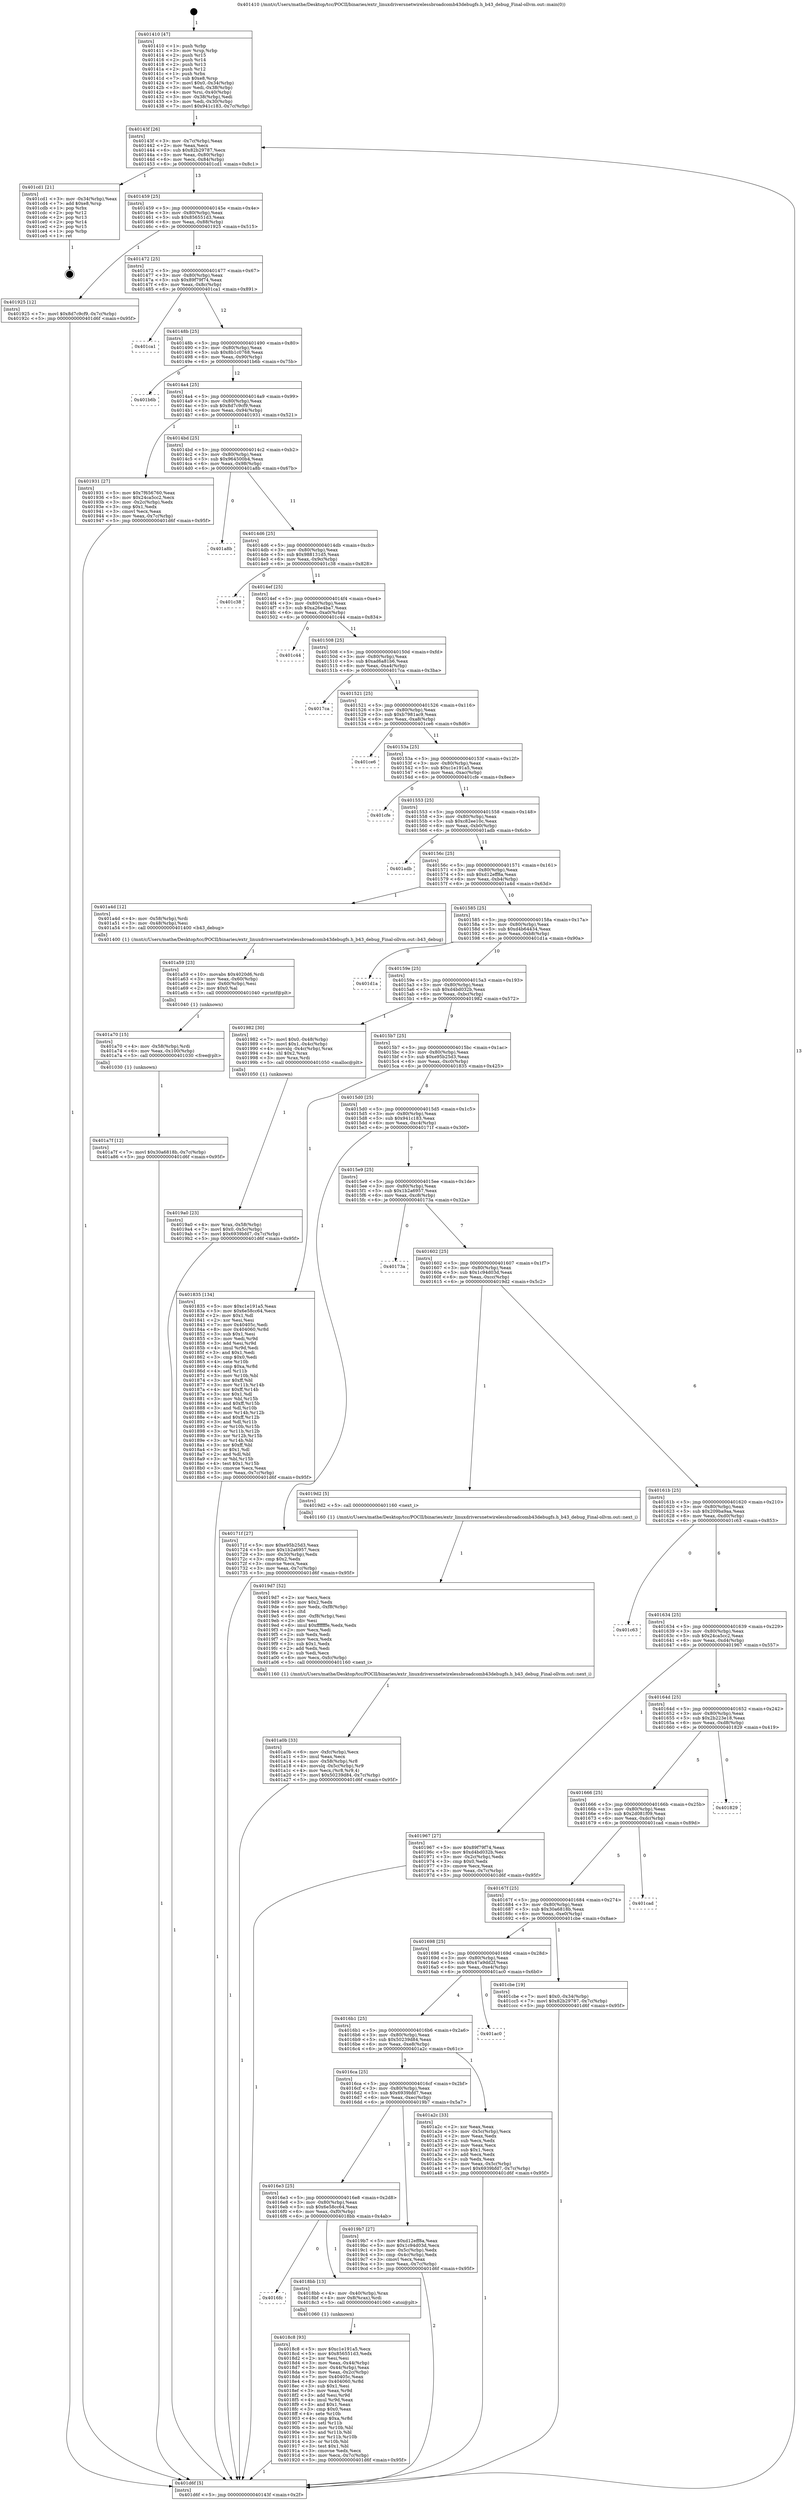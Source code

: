 digraph "0x401410" {
  label = "0x401410 (/mnt/c/Users/mathe/Desktop/tcc/POCII/binaries/extr_linuxdriversnetwirelessbroadcomb43debugfs.h_b43_debug_Final-ollvm.out::main(0))"
  labelloc = "t"
  node[shape=record]

  Entry [label="",width=0.3,height=0.3,shape=circle,fillcolor=black,style=filled]
  "0x40143f" [label="{
     0x40143f [26]\l
     | [instrs]\l
     &nbsp;&nbsp;0x40143f \<+3\>: mov -0x7c(%rbp),%eax\l
     &nbsp;&nbsp;0x401442 \<+2\>: mov %eax,%ecx\l
     &nbsp;&nbsp;0x401444 \<+6\>: sub $0x82b29787,%ecx\l
     &nbsp;&nbsp;0x40144a \<+3\>: mov %eax,-0x80(%rbp)\l
     &nbsp;&nbsp;0x40144d \<+6\>: mov %ecx,-0x84(%rbp)\l
     &nbsp;&nbsp;0x401453 \<+6\>: je 0000000000401cd1 \<main+0x8c1\>\l
  }"]
  "0x401cd1" [label="{
     0x401cd1 [21]\l
     | [instrs]\l
     &nbsp;&nbsp;0x401cd1 \<+3\>: mov -0x34(%rbp),%eax\l
     &nbsp;&nbsp;0x401cd4 \<+7\>: add $0xe8,%rsp\l
     &nbsp;&nbsp;0x401cdb \<+1\>: pop %rbx\l
     &nbsp;&nbsp;0x401cdc \<+2\>: pop %r12\l
     &nbsp;&nbsp;0x401cde \<+2\>: pop %r13\l
     &nbsp;&nbsp;0x401ce0 \<+2\>: pop %r14\l
     &nbsp;&nbsp;0x401ce2 \<+2\>: pop %r15\l
     &nbsp;&nbsp;0x401ce4 \<+1\>: pop %rbp\l
     &nbsp;&nbsp;0x401ce5 \<+1\>: ret\l
  }"]
  "0x401459" [label="{
     0x401459 [25]\l
     | [instrs]\l
     &nbsp;&nbsp;0x401459 \<+5\>: jmp 000000000040145e \<main+0x4e\>\l
     &nbsp;&nbsp;0x40145e \<+3\>: mov -0x80(%rbp),%eax\l
     &nbsp;&nbsp;0x401461 \<+5\>: sub $0x856551d3,%eax\l
     &nbsp;&nbsp;0x401466 \<+6\>: mov %eax,-0x88(%rbp)\l
     &nbsp;&nbsp;0x40146c \<+6\>: je 0000000000401925 \<main+0x515\>\l
  }"]
  Exit [label="",width=0.3,height=0.3,shape=circle,fillcolor=black,style=filled,peripheries=2]
  "0x401925" [label="{
     0x401925 [12]\l
     | [instrs]\l
     &nbsp;&nbsp;0x401925 \<+7\>: movl $0x8d7c9cf9,-0x7c(%rbp)\l
     &nbsp;&nbsp;0x40192c \<+5\>: jmp 0000000000401d6f \<main+0x95f\>\l
  }"]
  "0x401472" [label="{
     0x401472 [25]\l
     | [instrs]\l
     &nbsp;&nbsp;0x401472 \<+5\>: jmp 0000000000401477 \<main+0x67\>\l
     &nbsp;&nbsp;0x401477 \<+3\>: mov -0x80(%rbp),%eax\l
     &nbsp;&nbsp;0x40147a \<+5\>: sub $0x89f79f74,%eax\l
     &nbsp;&nbsp;0x40147f \<+6\>: mov %eax,-0x8c(%rbp)\l
     &nbsp;&nbsp;0x401485 \<+6\>: je 0000000000401ca1 \<main+0x891\>\l
  }"]
  "0x401a7f" [label="{
     0x401a7f [12]\l
     | [instrs]\l
     &nbsp;&nbsp;0x401a7f \<+7\>: movl $0x30a6818b,-0x7c(%rbp)\l
     &nbsp;&nbsp;0x401a86 \<+5\>: jmp 0000000000401d6f \<main+0x95f\>\l
  }"]
  "0x401ca1" [label="{
     0x401ca1\l
  }", style=dashed]
  "0x40148b" [label="{
     0x40148b [25]\l
     | [instrs]\l
     &nbsp;&nbsp;0x40148b \<+5\>: jmp 0000000000401490 \<main+0x80\>\l
     &nbsp;&nbsp;0x401490 \<+3\>: mov -0x80(%rbp),%eax\l
     &nbsp;&nbsp;0x401493 \<+5\>: sub $0x8b1c0768,%eax\l
     &nbsp;&nbsp;0x401498 \<+6\>: mov %eax,-0x90(%rbp)\l
     &nbsp;&nbsp;0x40149e \<+6\>: je 0000000000401b6b \<main+0x75b\>\l
  }"]
  "0x401a70" [label="{
     0x401a70 [15]\l
     | [instrs]\l
     &nbsp;&nbsp;0x401a70 \<+4\>: mov -0x58(%rbp),%rdi\l
     &nbsp;&nbsp;0x401a74 \<+6\>: mov %eax,-0x100(%rbp)\l
     &nbsp;&nbsp;0x401a7a \<+5\>: call 0000000000401030 \<free@plt\>\l
     | [calls]\l
     &nbsp;&nbsp;0x401030 \{1\} (unknown)\l
  }"]
  "0x401b6b" [label="{
     0x401b6b\l
  }", style=dashed]
  "0x4014a4" [label="{
     0x4014a4 [25]\l
     | [instrs]\l
     &nbsp;&nbsp;0x4014a4 \<+5\>: jmp 00000000004014a9 \<main+0x99\>\l
     &nbsp;&nbsp;0x4014a9 \<+3\>: mov -0x80(%rbp),%eax\l
     &nbsp;&nbsp;0x4014ac \<+5\>: sub $0x8d7c9cf9,%eax\l
     &nbsp;&nbsp;0x4014b1 \<+6\>: mov %eax,-0x94(%rbp)\l
     &nbsp;&nbsp;0x4014b7 \<+6\>: je 0000000000401931 \<main+0x521\>\l
  }"]
  "0x401a59" [label="{
     0x401a59 [23]\l
     | [instrs]\l
     &nbsp;&nbsp;0x401a59 \<+10\>: movabs $0x4020d6,%rdi\l
     &nbsp;&nbsp;0x401a63 \<+3\>: mov %eax,-0x60(%rbp)\l
     &nbsp;&nbsp;0x401a66 \<+3\>: mov -0x60(%rbp),%esi\l
     &nbsp;&nbsp;0x401a69 \<+2\>: mov $0x0,%al\l
     &nbsp;&nbsp;0x401a6b \<+5\>: call 0000000000401040 \<printf@plt\>\l
     | [calls]\l
     &nbsp;&nbsp;0x401040 \{1\} (unknown)\l
  }"]
  "0x401931" [label="{
     0x401931 [27]\l
     | [instrs]\l
     &nbsp;&nbsp;0x401931 \<+5\>: mov $0x7f656760,%eax\l
     &nbsp;&nbsp;0x401936 \<+5\>: mov $0x24ca5cc2,%ecx\l
     &nbsp;&nbsp;0x40193b \<+3\>: mov -0x2c(%rbp),%edx\l
     &nbsp;&nbsp;0x40193e \<+3\>: cmp $0x1,%edx\l
     &nbsp;&nbsp;0x401941 \<+3\>: cmovl %ecx,%eax\l
     &nbsp;&nbsp;0x401944 \<+3\>: mov %eax,-0x7c(%rbp)\l
     &nbsp;&nbsp;0x401947 \<+5\>: jmp 0000000000401d6f \<main+0x95f\>\l
  }"]
  "0x4014bd" [label="{
     0x4014bd [25]\l
     | [instrs]\l
     &nbsp;&nbsp;0x4014bd \<+5\>: jmp 00000000004014c2 \<main+0xb2\>\l
     &nbsp;&nbsp;0x4014c2 \<+3\>: mov -0x80(%rbp),%eax\l
     &nbsp;&nbsp;0x4014c5 \<+5\>: sub $0x964500b4,%eax\l
     &nbsp;&nbsp;0x4014ca \<+6\>: mov %eax,-0x98(%rbp)\l
     &nbsp;&nbsp;0x4014d0 \<+6\>: je 0000000000401a8b \<main+0x67b\>\l
  }"]
  "0x401a0b" [label="{
     0x401a0b [33]\l
     | [instrs]\l
     &nbsp;&nbsp;0x401a0b \<+6\>: mov -0xfc(%rbp),%ecx\l
     &nbsp;&nbsp;0x401a11 \<+3\>: imul %eax,%ecx\l
     &nbsp;&nbsp;0x401a14 \<+4\>: mov -0x58(%rbp),%r8\l
     &nbsp;&nbsp;0x401a18 \<+4\>: movslq -0x5c(%rbp),%r9\l
     &nbsp;&nbsp;0x401a1c \<+4\>: mov %ecx,(%r8,%r9,4)\l
     &nbsp;&nbsp;0x401a20 \<+7\>: movl $0x50239d84,-0x7c(%rbp)\l
     &nbsp;&nbsp;0x401a27 \<+5\>: jmp 0000000000401d6f \<main+0x95f\>\l
  }"]
  "0x401a8b" [label="{
     0x401a8b\l
  }", style=dashed]
  "0x4014d6" [label="{
     0x4014d6 [25]\l
     | [instrs]\l
     &nbsp;&nbsp;0x4014d6 \<+5\>: jmp 00000000004014db \<main+0xcb\>\l
     &nbsp;&nbsp;0x4014db \<+3\>: mov -0x80(%rbp),%eax\l
     &nbsp;&nbsp;0x4014de \<+5\>: sub $0x988131d5,%eax\l
     &nbsp;&nbsp;0x4014e3 \<+6\>: mov %eax,-0x9c(%rbp)\l
     &nbsp;&nbsp;0x4014e9 \<+6\>: je 0000000000401c38 \<main+0x828\>\l
  }"]
  "0x4019d7" [label="{
     0x4019d7 [52]\l
     | [instrs]\l
     &nbsp;&nbsp;0x4019d7 \<+2\>: xor %ecx,%ecx\l
     &nbsp;&nbsp;0x4019d9 \<+5\>: mov $0x2,%edx\l
     &nbsp;&nbsp;0x4019de \<+6\>: mov %edx,-0xf8(%rbp)\l
     &nbsp;&nbsp;0x4019e4 \<+1\>: cltd\l
     &nbsp;&nbsp;0x4019e5 \<+6\>: mov -0xf8(%rbp),%esi\l
     &nbsp;&nbsp;0x4019eb \<+2\>: idiv %esi\l
     &nbsp;&nbsp;0x4019ed \<+6\>: imul $0xfffffffe,%edx,%edx\l
     &nbsp;&nbsp;0x4019f3 \<+2\>: mov %ecx,%edi\l
     &nbsp;&nbsp;0x4019f5 \<+2\>: sub %edx,%edi\l
     &nbsp;&nbsp;0x4019f7 \<+2\>: mov %ecx,%edx\l
     &nbsp;&nbsp;0x4019f9 \<+3\>: sub $0x1,%edx\l
     &nbsp;&nbsp;0x4019fc \<+2\>: add %edx,%edi\l
     &nbsp;&nbsp;0x4019fe \<+2\>: sub %edi,%ecx\l
     &nbsp;&nbsp;0x401a00 \<+6\>: mov %ecx,-0xfc(%rbp)\l
     &nbsp;&nbsp;0x401a06 \<+5\>: call 0000000000401160 \<next_i\>\l
     | [calls]\l
     &nbsp;&nbsp;0x401160 \{1\} (/mnt/c/Users/mathe/Desktop/tcc/POCII/binaries/extr_linuxdriversnetwirelessbroadcomb43debugfs.h_b43_debug_Final-ollvm.out::next_i)\l
  }"]
  "0x401c38" [label="{
     0x401c38\l
  }", style=dashed]
  "0x4014ef" [label="{
     0x4014ef [25]\l
     | [instrs]\l
     &nbsp;&nbsp;0x4014ef \<+5\>: jmp 00000000004014f4 \<main+0xe4\>\l
     &nbsp;&nbsp;0x4014f4 \<+3\>: mov -0x80(%rbp),%eax\l
     &nbsp;&nbsp;0x4014f7 \<+5\>: sub $0xa26e4ba7,%eax\l
     &nbsp;&nbsp;0x4014fc \<+6\>: mov %eax,-0xa0(%rbp)\l
     &nbsp;&nbsp;0x401502 \<+6\>: je 0000000000401c44 \<main+0x834\>\l
  }"]
  "0x4019a0" [label="{
     0x4019a0 [23]\l
     | [instrs]\l
     &nbsp;&nbsp;0x4019a0 \<+4\>: mov %rax,-0x58(%rbp)\l
     &nbsp;&nbsp;0x4019a4 \<+7\>: movl $0x0,-0x5c(%rbp)\l
     &nbsp;&nbsp;0x4019ab \<+7\>: movl $0x6939bfd7,-0x7c(%rbp)\l
     &nbsp;&nbsp;0x4019b2 \<+5\>: jmp 0000000000401d6f \<main+0x95f\>\l
  }"]
  "0x401c44" [label="{
     0x401c44\l
  }", style=dashed]
  "0x401508" [label="{
     0x401508 [25]\l
     | [instrs]\l
     &nbsp;&nbsp;0x401508 \<+5\>: jmp 000000000040150d \<main+0xfd\>\l
     &nbsp;&nbsp;0x40150d \<+3\>: mov -0x80(%rbp),%eax\l
     &nbsp;&nbsp;0x401510 \<+5\>: sub $0xad6a81b6,%eax\l
     &nbsp;&nbsp;0x401515 \<+6\>: mov %eax,-0xa4(%rbp)\l
     &nbsp;&nbsp;0x40151b \<+6\>: je 00000000004017ca \<main+0x3ba\>\l
  }"]
  "0x4018c8" [label="{
     0x4018c8 [93]\l
     | [instrs]\l
     &nbsp;&nbsp;0x4018c8 \<+5\>: mov $0xc1e191a5,%ecx\l
     &nbsp;&nbsp;0x4018cd \<+5\>: mov $0x856551d3,%edx\l
     &nbsp;&nbsp;0x4018d2 \<+2\>: xor %esi,%esi\l
     &nbsp;&nbsp;0x4018d4 \<+3\>: mov %eax,-0x44(%rbp)\l
     &nbsp;&nbsp;0x4018d7 \<+3\>: mov -0x44(%rbp),%eax\l
     &nbsp;&nbsp;0x4018da \<+3\>: mov %eax,-0x2c(%rbp)\l
     &nbsp;&nbsp;0x4018dd \<+7\>: mov 0x40405c,%eax\l
     &nbsp;&nbsp;0x4018e4 \<+8\>: mov 0x404060,%r8d\l
     &nbsp;&nbsp;0x4018ec \<+3\>: sub $0x1,%esi\l
     &nbsp;&nbsp;0x4018ef \<+3\>: mov %eax,%r9d\l
     &nbsp;&nbsp;0x4018f2 \<+3\>: add %esi,%r9d\l
     &nbsp;&nbsp;0x4018f5 \<+4\>: imul %r9d,%eax\l
     &nbsp;&nbsp;0x4018f9 \<+3\>: and $0x1,%eax\l
     &nbsp;&nbsp;0x4018fc \<+3\>: cmp $0x0,%eax\l
     &nbsp;&nbsp;0x4018ff \<+4\>: sete %r10b\l
     &nbsp;&nbsp;0x401903 \<+4\>: cmp $0xa,%r8d\l
     &nbsp;&nbsp;0x401907 \<+4\>: setl %r11b\l
     &nbsp;&nbsp;0x40190b \<+3\>: mov %r10b,%bl\l
     &nbsp;&nbsp;0x40190e \<+3\>: and %r11b,%bl\l
     &nbsp;&nbsp;0x401911 \<+3\>: xor %r11b,%r10b\l
     &nbsp;&nbsp;0x401914 \<+3\>: or %r10b,%bl\l
     &nbsp;&nbsp;0x401917 \<+3\>: test $0x1,%bl\l
     &nbsp;&nbsp;0x40191a \<+3\>: cmovne %edx,%ecx\l
     &nbsp;&nbsp;0x40191d \<+3\>: mov %ecx,-0x7c(%rbp)\l
     &nbsp;&nbsp;0x401920 \<+5\>: jmp 0000000000401d6f \<main+0x95f\>\l
  }"]
  "0x4017ca" [label="{
     0x4017ca\l
  }", style=dashed]
  "0x401521" [label="{
     0x401521 [25]\l
     | [instrs]\l
     &nbsp;&nbsp;0x401521 \<+5\>: jmp 0000000000401526 \<main+0x116\>\l
     &nbsp;&nbsp;0x401526 \<+3\>: mov -0x80(%rbp),%eax\l
     &nbsp;&nbsp;0x401529 \<+5\>: sub $0xb7981ac9,%eax\l
     &nbsp;&nbsp;0x40152e \<+6\>: mov %eax,-0xa8(%rbp)\l
     &nbsp;&nbsp;0x401534 \<+6\>: je 0000000000401ce6 \<main+0x8d6\>\l
  }"]
  "0x4016fc" [label="{
     0x4016fc\l
  }", style=dashed]
  "0x401ce6" [label="{
     0x401ce6\l
  }", style=dashed]
  "0x40153a" [label="{
     0x40153a [25]\l
     | [instrs]\l
     &nbsp;&nbsp;0x40153a \<+5\>: jmp 000000000040153f \<main+0x12f\>\l
     &nbsp;&nbsp;0x40153f \<+3\>: mov -0x80(%rbp),%eax\l
     &nbsp;&nbsp;0x401542 \<+5\>: sub $0xc1e191a5,%eax\l
     &nbsp;&nbsp;0x401547 \<+6\>: mov %eax,-0xac(%rbp)\l
     &nbsp;&nbsp;0x40154d \<+6\>: je 0000000000401cfe \<main+0x8ee\>\l
  }"]
  "0x4018bb" [label="{
     0x4018bb [13]\l
     | [instrs]\l
     &nbsp;&nbsp;0x4018bb \<+4\>: mov -0x40(%rbp),%rax\l
     &nbsp;&nbsp;0x4018bf \<+4\>: mov 0x8(%rax),%rdi\l
     &nbsp;&nbsp;0x4018c3 \<+5\>: call 0000000000401060 \<atoi@plt\>\l
     | [calls]\l
     &nbsp;&nbsp;0x401060 \{1\} (unknown)\l
  }"]
  "0x401cfe" [label="{
     0x401cfe\l
  }", style=dashed]
  "0x401553" [label="{
     0x401553 [25]\l
     | [instrs]\l
     &nbsp;&nbsp;0x401553 \<+5\>: jmp 0000000000401558 \<main+0x148\>\l
     &nbsp;&nbsp;0x401558 \<+3\>: mov -0x80(%rbp),%eax\l
     &nbsp;&nbsp;0x40155b \<+5\>: sub $0xc82ee10c,%eax\l
     &nbsp;&nbsp;0x401560 \<+6\>: mov %eax,-0xb0(%rbp)\l
     &nbsp;&nbsp;0x401566 \<+6\>: je 0000000000401adb \<main+0x6cb\>\l
  }"]
  "0x4016e3" [label="{
     0x4016e3 [25]\l
     | [instrs]\l
     &nbsp;&nbsp;0x4016e3 \<+5\>: jmp 00000000004016e8 \<main+0x2d8\>\l
     &nbsp;&nbsp;0x4016e8 \<+3\>: mov -0x80(%rbp),%eax\l
     &nbsp;&nbsp;0x4016eb \<+5\>: sub $0x6e58cc64,%eax\l
     &nbsp;&nbsp;0x4016f0 \<+6\>: mov %eax,-0xf0(%rbp)\l
     &nbsp;&nbsp;0x4016f6 \<+6\>: je 00000000004018bb \<main+0x4ab\>\l
  }"]
  "0x401adb" [label="{
     0x401adb\l
  }", style=dashed]
  "0x40156c" [label="{
     0x40156c [25]\l
     | [instrs]\l
     &nbsp;&nbsp;0x40156c \<+5\>: jmp 0000000000401571 \<main+0x161\>\l
     &nbsp;&nbsp;0x401571 \<+3\>: mov -0x80(%rbp),%eax\l
     &nbsp;&nbsp;0x401574 \<+5\>: sub $0xd12eff8a,%eax\l
     &nbsp;&nbsp;0x401579 \<+6\>: mov %eax,-0xb4(%rbp)\l
     &nbsp;&nbsp;0x40157f \<+6\>: je 0000000000401a4d \<main+0x63d\>\l
  }"]
  "0x4019b7" [label="{
     0x4019b7 [27]\l
     | [instrs]\l
     &nbsp;&nbsp;0x4019b7 \<+5\>: mov $0xd12eff8a,%eax\l
     &nbsp;&nbsp;0x4019bc \<+5\>: mov $0x1c94d03d,%ecx\l
     &nbsp;&nbsp;0x4019c1 \<+3\>: mov -0x5c(%rbp),%edx\l
     &nbsp;&nbsp;0x4019c4 \<+3\>: cmp -0x4c(%rbp),%edx\l
     &nbsp;&nbsp;0x4019c7 \<+3\>: cmovl %ecx,%eax\l
     &nbsp;&nbsp;0x4019ca \<+3\>: mov %eax,-0x7c(%rbp)\l
     &nbsp;&nbsp;0x4019cd \<+5\>: jmp 0000000000401d6f \<main+0x95f\>\l
  }"]
  "0x401a4d" [label="{
     0x401a4d [12]\l
     | [instrs]\l
     &nbsp;&nbsp;0x401a4d \<+4\>: mov -0x58(%rbp),%rdi\l
     &nbsp;&nbsp;0x401a51 \<+3\>: mov -0x48(%rbp),%esi\l
     &nbsp;&nbsp;0x401a54 \<+5\>: call 0000000000401400 \<b43_debug\>\l
     | [calls]\l
     &nbsp;&nbsp;0x401400 \{1\} (/mnt/c/Users/mathe/Desktop/tcc/POCII/binaries/extr_linuxdriversnetwirelessbroadcomb43debugfs.h_b43_debug_Final-ollvm.out::b43_debug)\l
  }"]
  "0x401585" [label="{
     0x401585 [25]\l
     | [instrs]\l
     &nbsp;&nbsp;0x401585 \<+5\>: jmp 000000000040158a \<main+0x17a\>\l
     &nbsp;&nbsp;0x40158a \<+3\>: mov -0x80(%rbp),%eax\l
     &nbsp;&nbsp;0x40158d \<+5\>: sub $0xd4b64434,%eax\l
     &nbsp;&nbsp;0x401592 \<+6\>: mov %eax,-0xb8(%rbp)\l
     &nbsp;&nbsp;0x401598 \<+6\>: je 0000000000401d1a \<main+0x90a\>\l
  }"]
  "0x4016ca" [label="{
     0x4016ca [25]\l
     | [instrs]\l
     &nbsp;&nbsp;0x4016ca \<+5\>: jmp 00000000004016cf \<main+0x2bf\>\l
     &nbsp;&nbsp;0x4016cf \<+3\>: mov -0x80(%rbp),%eax\l
     &nbsp;&nbsp;0x4016d2 \<+5\>: sub $0x6939bfd7,%eax\l
     &nbsp;&nbsp;0x4016d7 \<+6\>: mov %eax,-0xec(%rbp)\l
     &nbsp;&nbsp;0x4016dd \<+6\>: je 00000000004019b7 \<main+0x5a7\>\l
  }"]
  "0x401d1a" [label="{
     0x401d1a\l
  }", style=dashed]
  "0x40159e" [label="{
     0x40159e [25]\l
     | [instrs]\l
     &nbsp;&nbsp;0x40159e \<+5\>: jmp 00000000004015a3 \<main+0x193\>\l
     &nbsp;&nbsp;0x4015a3 \<+3\>: mov -0x80(%rbp),%eax\l
     &nbsp;&nbsp;0x4015a6 \<+5\>: sub $0xd4bd032b,%eax\l
     &nbsp;&nbsp;0x4015ab \<+6\>: mov %eax,-0xbc(%rbp)\l
     &nbsp;&nbsp;0x4015b1 \<+6\>: je 0000000000401982 \<main+0x572\>\l
  }"]
  "0x401a2c" [label="{
     0x401a2c [33]\l
     | [instrs]\l
     &nbsp;&nbsp;0x401a2c \<+2\>: xor %eax,%eax\l
     &nbsp;&nbsp;0x401a2e \<+3\>: mov -0x5c(%rbp),%ecx\l
     &nbsp;&nbsp;0x401a31 \<+2\>: mov %eax,%edx\l
     &nbsp;&nbsp;0x401a33 \<+2\>: sub %ecx,%edx\l
     &nbsp;&nbsp;0x401a35 \<+2\>: mov %eax,%ecx\l
     &nbsp;&nbsp;0x401a37 \<+3\>: sub $0x1,%ecx\l
     &nbsp;&nbsp;0x401a3a \<+2\>: add %ecx,%edx\l
     &nbsp;&nbsp;0x401a3c \<+2\>: sub %edx,%eax\l
     &nbsp;&nbsp;0x401a3e \<+3\>: mov %eax,-0x5c(%rbp)\l
     &nbsp;&nbsp;0x401a41 \<+7\>: movl $0x6939bfd7,-0x7c(%rbp)\l
     &nbsp;&nbsp;0x401a48 \<+5\>: jmp 0000000000401d6f \<main+0x95f\>\l
  }"]
  "0x401982" [label="{
     0x401982 [30]\l
     | [instrs]\l
     &nbsp;&nbsp;0x401982 \<+7\>: movl $0x0,-0x48(%rbp)\l
     &nbsp;&nbsp;0x401989 \<+7\>: movl $0x1,-0x4c(%rbp)\l
     &nbsp;&nbsp;0x401990 \<+4\>: movslq -0x4c(%rbp),%rax\l
     &nbsp;&nbsp;0x401994 \<+4\>: shl $0x2,%rax\l
     &nbsp;&nbsp;0x401998 \<+3\>: mov %rax,%rdi\l
     &nbsp;&nbsp;0x40199b \<+5\>: call 0000000000401050 \<malloc@plt\>\l
     | [calls]\l
     &nbsp;&nbsp;0x401050 \{1\} (unknown)\l
  }"]
  "0x4015b7" [label="{
     0x4015b7 [25]\l
     | [instrs]\l
     &nbsp;&nbsp;0x4015b7 \<+5\>: jmp 00000000004015bc \<main+0x1ac\>\l
     &nbsp;&nbsp;0x4015bc \<+3\>: mov -0x80(%rbp),%eax\l
     &nbsp;&nbsp;0x4015bf \<+5\>: sub $0xe95b25d3,%eax\l
     &nbsp;&nbsp;0x4015c4 \<+6\>: mov %eax,-0xc0(%rbp)\l
     &nbsp;&nbsp;0x4015ca \<+6\>: je 0000000000401835 \<main+0x425\>\l
  }"]
  "0x4016b1" [label="{
     0x4016b1 [25]\l
     | [instrs]\l
     &nbsp;&nbsp;0x4016b1 \<+5\>: jmp 00000000004016b6 \<main+0x2a6\>\l
     &nbsp;&nbsp;0x4016b6 \<+3\>: mov -0x80(%rbp),%eax\l
     &nbsp;&nbsp;0x4016b9 \<+5\>: sub $0x50239d84,%eax\l
     &nbsp;&nbsp;0x4016be \<+6\>: mov %eax,-0xe8(%rbp)\l
     &nbsp;&nbsp;0x4016c4 \<+6\>: je 0000000000401a2c \<main+0x61c\>\l
  }"]
  "0x401835" [label="{
     0x401835 [134]\l
     | [instrs]\l
     &nbsp;&nbsp;0x401835 \<+5\>: mov $0xc1e191a5,%eax\l
     &nbsp;&nbsp;0x40183a \<+5\>: mov $0x6e58cc64,%ecx\l
     &nbsp;&nbsp;0x40183f \<+2\>: mov $0x1,%dl\l
     &nbsp;&nbsp;0x401841 \<+2\>: xor %esi,%esi\l
     &nbsp;&nbsp;0x401843 \<+7\>: mov 0x40405c,%edi\l
     &nbsp;&nbsp;0x40184a \<+8\>: mov 0x404060,%r8d\l
     &nbsp;&nbsp;0x401852 \<+3\>: sub $0x1,%esi\l
     &nbsp;&nbsp;0x401855 \<+3\>: mov %edi,%r9d\l
     &nbsp;&nbsp;0x401858 \<+3\>: add %esi,%r9d\l
     &nbsp;&nbsp;0x40185b \<+4\>: imul %r9d,%edi\l
     &nbsp;&nbsp;0x40185f \<+3\>: and $0x1,%edi\l
     &nbsp;&nbsp;0x401862 \<+3\>: cmp $0x0,%edi\l
     &nbsp;&nbsp;0x401865 \<+4\>: sete %r10b\l
     &nbsp;&nbsp;0x401869 \<+4\>: cmp $0xa,%r8d\l
     &nbsp;&nbsp;0x40186d \<+4\>: setl %r11b\l
     &nbsp;&nbsp;0x401871 \<+3\>: mov %r10b,%bl\l
     &nbsp;&nbsp;0x401874 \<+3\>: xor $0xff,%bl\l
     &nbsp;&nbsp;0x401877 \<+3\>: mov %r11b,%r14b\l
     &nbsp;&nbsp;0x40187a \<+4\>: xor $0xff,%r14b\l
     &nbsp;&nbsp;0x40187e \<+3\>: xor $0x1,%dl\l
     &nbsp;&nbsp;0x401881 \<+3\>: mov %bl,%r15b\l
     &nbsp;&nbsp;0x401884 \<+4\>: and $0xff,%r15b\l
     &nbsp;&nbsp;0x401888 \<+3\>: and %dl,%r10b\l
     &nbsp;&nbsp;0x40188b \<+3\>: mov %r14b,%r12b\l
     &nbsp;&nbsp;0x40188e \<+4\>: and $0xff,%r12b\l
     &nbsp;&nbsp;0x401892 \<+3\>: and %dl,%r11b\l
     &nbsp;&nbsp;0x401895 \<+3\>: or %r10b,%r15b\l
     &nbsp;&nbsp;0x401898 \<+3\>: or %r11b,%r12b\l
     &nbsp;&nbsp;0x40189b \<+3\>: xor %r12b,%r15b\l
     &nbsp;&nbsp;0x40189e \<+3\>: or %r14b,%bl\l
     &nbsp;&nbsp;0x4018a1 \<+3\>: xor $0xff,%bl\l
     &nbsp;&nbsp;0x4018a4 \<+3\>: or $0x1,%dl\l
     &nbsp;&nbsp;0x4018a7 \<+2\>: and %dl,%bl\l
     &nbsp;&nbsp;0x4018a9 \<+3\>: or %bl,%r15b\l
     &nbsp;&nbsp;0x4018ac \<+4\>: test $0x1,%r15b\l
     &nbsp;&nbsp;0x4018b0 \<+3\>: cmovne %ecx,%eax\l
     &nbsp;&nbsp;0x4018b3 \<+3\>: mov %eax,-0x7c(%rbp)\l
     &nbsp;&nbsp;0x4018b6 \<+5\>: jmp 0000000000401d6f \<main+0x95f\>\l
  }"]
  "0x4015d0" [label="{
     0x4015d0 [25]\l
     | [instrs]\l
     &nbsp;&nbsp;0x4015d0 \<+5\>: jmp 00000000004015d5 \<main+0x1c5\>\l
     &nbsp;&nbsp;0x4015d5 \<+3\>: mov -0x80(%rbp),%eax\l
     &nbsp;&nbsp;0x4015d8 \<+5\>: sub $0x941c183,%eax\l
     &nbsp;&nbsp;0x4015dd \<+6\>: mov %eax,-0xc4(%rbp)\l
     &nbsp;&nbsp;0x4015e3 \<+6\>: je 000000000040171f \<main+0x30f\>\l
  }"]
  "0x401ac0" [label="{
     0x401ac0\l
  }", style=dashed]
  "0x40171f" [label="{
     0x40171f [27]\l
     | [instrs]\l
     &nbsp;&nbsp;0x40171f \<+5\>: mov $0xe95b25d3,%eax\l
     &nbsp;&nbsp;0x401724 \<+5\>: mov $0x1b2a6957,%ecx\l
     &nbsp;&nbsp;0x401729 \<+3\>: mov -0x30(%rbp),%edx\l
     &nbsp;&nbsp;0x40172c \<+3\>: cmp $0x2,%edx\l
     &nbsp;&nbsp;0x40172f \<+3\>: cmovne %ecx,%eax\l
     &nbsp;&nbsp;0x401732 \<+3\>: mov %eax,-0x7c(%rbp)\l
     &nbsp;&nbsp;0x401735 \<+5\>: jmp 0000000000401d6f \<main+0x95f\>\l
  }"]
  "0x4015e9" [label="{
     0x4015e9 [25]\l
     | [instrs]\l
     &nbsp;&nbsp;0x4015e9 \<+5\>: jmp 00000000004015ee \<main+0x1de\>\l
     &nbsp;&nbsp;0x4015ee \<+3\>: mov -0x80(%rbp),%eax\l
     &nbsp;&nbsp;0x4015f1 \<+5\>: sub $0x1b2a6957,%eax\l
     &nbsp;&nbsp;0x4015f6 \<+6\>: mov %eax,-0xc8(%rbp)\l
     &nbsp;&nbsp;0x4015fc \<+6\>: je 000000000040173a \<main+0x32a\>\l
  }"]
  "0x401d6f" [label="{
     0x401d6f [5]\l
     | [instrs]\l
     &nbsp;&nbsp;0x401d6f \<+5\>: jmp 000000000040143f \<main+0x2f\>\l
  }"]
  "0x401410" [label="{
     0x401410 [47]\l
     | [instrs]\l
     &nbsp;&nbsp;0x401410 \<+1\>: push %rbp\l
     &nbsp;&nbsp;0x401411 \<+3\>: mov %rsp,%rbp\l
     &nbsp;&nbsp;0x401414 \<+2\>: push %r15\l
     &nbsp;&nbsp;0x401416 \<+2\>: push %r14\l
     &nbsp;&nbsp;0x401418 \<+2\>: push %r13\l
     &nbsp;&nbsp;0x40141a \<+2\>: push %r12\l
     &nbsp;&nbsp;0x40141c \<+1\>: push %rbx\l
     &nbsp;&nbsp;0x40141d \<+7\>: sub $0xe8,%rsp\l
     &nbsp;&nbsp;0x401424 \<+7\>: movl $0x0,-0x34(%rbp)\l
     &nbsp;&nbsp;0x40142b \<+3\>: mov %edi,-0x38(%rbp)\l
     &nbsp;&nbsp;0x40142e \<+4\>: mov %rsi,-0x40(%rbp)\l
     &nbsp;&nbsp;0x401432 \<+3\>: mov -0x38(%rbp),%edi\l
     &nbsp;&nbsp;0x401435 \<+3\>: mov %edi,-0x30(%rbp)\l
     &nbsp;&nbsp;0x401438 \<+7\>: movl $0x941c183,-0x7c(%rbp)\l
  }"]
  "0x401698" [label="{
     0x401698 [25]\l
     | [instrs]\l
     &nbsp;&nbsp;0x401698 \<+5\>: jmp 000000000040169d \<main+0x28d\>\l
     &nbsp;&nbsp;0x40169d \<+3\>: mov -0x80(%rbp),%eax\l
     &nbsp;&nbsp;0x4016a0 \<+5\>: sub $0x47a9dd2f,%eax\l
     &nbsp;&nbsp;0x4016a5 \<+6\>: mov %eax,-0xe4(%rbp)\l
     &nbsp;&nbsp;0x4016ab \<+6\>: je 0000000000401ac0 \<main+0x6b0\>\l
  }"]
  "0x40173a" [label="{
     0x40173a\l
  }", style=dashed]
  "0x401602" [label="{
     0x401602 [25]\l
     | [instrs]\l
     &nbsp;&nbsp;0x401602 \<+5\>: jmp 0000000000401607 \<main+0x1f7\>\l
     &nbsp;&nbsp;0x401607 \<+3\>: mov -0x80(%rbp),%eax\l
     &nbsp;&nbsp;0x40160a \<+5\>: sub $0x1c94d03d,%eax\l
     &nbsp;&nbsp;0x40160f \<+6\>: mov %eax,-0xcc(%rbp)\l
     &nbsp;&nbsp;0x401615 \<+6\>: je 00000000004019d2 \<main+0x5c2\>\l
  }"]
  "0x401cbe" [label="{
     0x401cbe [19]\l
     | [instrs]\l
     &nbsp;&nbsp;0x401cbe \<+7\>: movl $0x0,-0x34(%rbp)\l
     &nbsp;&nbsp;0x401cc5 \<+7\>: movl $0x82b29787,-0x7c(%rbp)\l
     &nbsp;&nbsp;0x401ccc \<+5\>: jmp 0000000000401d6f \<main+0x95f\>\l
  }"]
  "0x4019d2" [label="{
     0x4019d2 [5]\l
     | [instrs]\l
     &nbsp;&nbsp;0x4019d2 \<+5\>: call 0000000000401160 \<next_i\>\l
     | [calls]\l
     &nbsp;&nbsp;0x401160 \{1\} (/mnt/c/Users/mathe/Desktop/tcc/POCII/binaries/extr_linuxdriversnetwirelessbroadcomb43debugfs.h_b43_debug_Final-ollvm.out::next_i)\l
  }"]
  "0x40161b" [label="{
     0x40161b [25]\l
     | [instrs]\l
     &nbsp;&nbsp;0x40161b \<+5\>: jmp 0000000000401620 \<main+0x210\>\l
     &nbsp;&nbsp;0x401620 \<+3\>: mov -0x80(%rbp),%eax\l
     &nbsp;&nbsp;0x401623 \<+5\>: sub $0x209ba9aa,%eax\l
     &nbsp;&nbsp;0x401628 \<+6\>: mov %eax,-0xd0(%rbp)\l
     &nbsp;&nbsp;0x40162e \<+6\>: je 0000000000401c63 \<main+0x853\>\l
  }"]
  "0x40167f" [label="{
     0x40167f [25]\l
     | [instrs]\l
     &nbsp;&nbsp;0x40167f \<+5\>: jmp 0000000000401684 \<main+0x274\>\l
     &nbsp;&nbsp;0x401684 \<+3\>: mov -0x80(%rbp),%eax\l
     &nbsp;&nbsp;0x401687 \<+5\>: sub $0x30a6818b,%eax\l
     &nbsp;&nbsp;0x40168c \<+6\>: mov %eax,-0xe0(%rbp)\l
     &nbsp;&nbsp;0x401692 \<+6\>: je 0000000000401cbe \<main+0x8ae\>\l
  }"]
  "0x401c63" [label="{
     0x401c63\l
  }", style=dashed]
  "0x401634" [label="{
     0x401634 [25]\l
     | [instrs]\l
     &nbsp;&nbsp;0x401634 \<+5\>: jmp 0000000000401639 \<main+0x229\>\l
     &nbsp;&nbsp;0x401639 \<+3\>: mov -0x80(%rbp),%eax\l
     &nbsp;&nbsp;0x40163c \<+5\>: sub $0x24ca5cc2,%eax\l
     &nbsp;&nbsp;0x401641 \<+6\>: mov %eax,-0xd4(%rbp)\l
     &nbsp;&nbsp;0x401647 \<+6\>: je 0000000000401967 \<main+0x557\>\l
  }"]
  "0x401cad" [label="{
     0x401cad\l
  }", style=dashed]
  "0x401967" [label="{
     0x401967 [27]\l
     | [instrs]\l
     &nbsp;&nbsp;0x401967 \<+5\>: mov $0x89f79f74,%eax\l
     &nbsp;&nbsp;0x40196c \<+5\>: mov $0xd4bd032b,%ecx\l
     &nbsp;&nbsp;0x401971 \<+3\>: mov -0x2c(%rbp),%edx\l
     &nbsp;&nbsp;0x401974 \<+3\>: cmp $0x0,%edx\l
     &nbsp;&nbsp;0x401977 \<+3\>: cmove %ecx,%eax\l
     &nbsp;&nbsp;0x40197a \<+3\>: mov %eax,-0x7c(%rbp)\l
     &nbsp;&nbsp;0x40197d \<+5\>: jmp 0000000000401d6f \<main+0x95f\>\l
  }"]
  "0x40164d" [label="{
     0x40164d [25]\l
     | [instrs]\l
     &nbsp;&nbsp;0x40164d \<+5\>: jmp 0000000000401652 \<main+0x242\>\l
     &nbsp;&nbsp;0x401652 \<+3\>: mov -0x80(%rbp),%eax\l
     &nbsp;&nbsp;0x401655 \<+5\>: sub $0x2b223e18,%eax\l
     &nbsp;&nbsp;0x40165a \<+6\>: mov %eax,-0xd8(%rbp)\l
     &nbsp;&nbsp;0x401660 \<+6\>: je 0000000000401829 \<main+0x419\>\l
  }"]
  "0x401666" [label="{
     0x401666 [25]\l
     | [instrs]\l
     &nbsp;&nbsp;0x401666 \<+5\>: jmp 000000000040166b \<main+0x25b\>\l
     &nbsp;&nbsp;0x40166b \<+3\>: mov -0x80(%rbp),%eax\l
     &nbsp;&nbsp;0x40166e \<+5\>: sub $0x2d081f09,%eax\l
     &nbsp;&nbsp;0x401673 \<+6\>: mov %eax,-0xdc(%rbp)\l
     &nbsp;&nbsp;0x401679 \<+6\>: je 0000000000401cad \<main+0x89d\>\l
  }"]
  "0x401829" [label="{
     0x401829\l
  }", style=dashed]
  Entry -> "0x401410" [label=" 1"]
  "0x40143f" -> "0x401cd1" [label=" 1"]
  "0x40143f" -> "0x401459" [label=" 13"]
  "0x401cd1" -> Exit [label=" 1"]
  "0x401459" -> "0x401925" [label=" 1"]
  "0x401459" -> "0x401472" [label=" 12"]
  "0x401cbe" -> "0x401d6f" [label=" 1"]
  "0x401472" -> "0x401ca1" [label=" 0"]
  "0x401472" -> "0x40148b" [label=" 12"]
  "0x401a7f" -> "0x401d6f" [label=" 1"]
  "0x40148b" -> "0x401b6b" [label=" 0"]
  "0x40148b" -> "0x4014a4" [label=" 12"]
  "0x401a70" -> "0x401a7f" [label=" 1"]
  "0x4014a4" -> "0x401931" [label=" 1"]
  "0x4014a4" -> "0x4014bd" [label=" 11"]
  "0x401a59" -> "0x401a70" [label=" 1"]
  "0x4014bd" -> "0x401a8b" [label=" 0"]
  "0x4014bd" -> "0x4014d6" [label=" 11"]
  "0x401a4d" -> "0x401a59" [label=" 1"]
  "0x4014d6" -> "0x401c38" [label=" 0"]
  "0x4014d6" -> "0x4014ef" [label=" 11"]
  "0x401a2c" -> "0x401d6f" [label=" 1"]
  "0x4014ef" -> "0x401c44" [label=" 0"]
  "0x4014ef" -> "0x401508" [label=" 11"]
  "0x401a0b" -> "0x401d6f" [label=" 1"]
  "0x401508" -> "0x4017ca" [label=" 0"]
  "0x401508" -> "0x401521" [label=" 11"]
  "0x4019d7" -> "0x401a0b" [label=" 1"]
  "0x401521" -> "0x401ce6" [label=" 0"]
  "0x401521" -> "0x40153a" [label=" 11"]
  "0x4019d2" -> "0x4019d7" [label=" 1"]
  "0x40153a" -> "0x401cfe" [label=" 0"]
  "0x40153a" -> "0x401553" [label=" 11"]
  "0x4019b7" -> "0x401d6f" [label=" 2"]
  "0x401553" -> "0x401adb" [label=" 0"]
  "0x401553" -> "0x40156c" [label=" 11"]
  "0x401982" -> "0x4019a0" [label=" 1"]
  "0x40156c" -> "0x401a4d" [label=" 1"]
  "0x40156c" -> "0x401585" [label=" 10"]
  "0x401967" -> "0x401d6f" [label=" 1"]
  "0x401585" -> "0x401d1a" [label=" 0"]
  "0x401585" -> "0x40159e" [label=" 10"]
  "0x401925" -> "0x401d6f" [label=" 1"]
  "0x40159e" -> "0x401982" [label=" 1"]
  "0x40159e" -> "0x4015b7" [label=" 9"]
  "0x4018c8" -> "0x401d6f" [label=" 1"]
  "0x4015b7" -> "0x401835" [label=" 1"]
  "0x4015b7" -> "0x4015d0" [label=" 8"]
  "0x4016e3" -> "0x4016fc" [label=" 0"]
  "0x4015d0" -> "0x40171f" [label=" 1"]
  "0x4015d0" -> "0x4015e9" [label=" 7"]
  "0x40171f" -> "0x401d6f" [label=" 1"]
  "0x401410" -> "0x40143f" [label=" 1"]
  "0x401d6f" -> "0x40143f" [label=" 13"]
  "0x401835" -> "0x401d6f" [label=" 1"]
  "0x4016e3" -> "0x4018bb" [label=" 1"]
  "0x4015e9" -> "0x40173a" [label=" 0"]
  "0x4015e9" -> "0x401602" [label=" 7"]
  "0x4016ca" -> "0x4016e3" [label=" 1"]
  "0x401602" -> "0x4019d2" [label=" 1"]
  "0x401602" -> "0x40161b" [label=" 6"]
  "0x4016ca" -> "0x4019b7" [label=" 2"]
  "0x40161b" -> "0x401c63" [label=" 0"]
  "0x40161b" -> "0x401634" [label=" 6"]
  "0x4016b1" -> "0x4016ca" [label=" 3"]
  "0x401634" -> "0x401967" [label=" 1"]
  "0x401634" -> "0x40164d" [label=" 5"]
  "0x4016b1" -> "0x401a2c" [label=" 1"]
  "0x40164d" -> "0x401829" [label=" 0"]
  "0x40164d" -> "0x401666" [label=" 5"]
  "0x4018bb" -> "0x4018c8" [label=" 1"]
  "0x401666" -> "0x401cad" [label=" 0"]
  "0x401666" -> "0x40167f" [label=" 5"]
  "0x401931" -> "0x401d6f" [label=" 1"]
  "0x40167f" -> "0x401cbe" [label=" 1"]
  "0x40167f" -> "0x401698" [label=" 4"]
  "0x4019a0" -> "0x401d6f" [label=" 1"]
  "0x401698" -> "0x401ac0" [label=" 0"]
  "0x401698" -> "0x4016b1" [label=" 4"]
}
